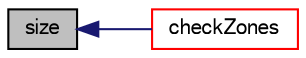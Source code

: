 digraph "size"
{
  bgcolor="transparent";
  edge [fontname="FreeSans",fontsize="10",labelfontname="FreeSans",labelfontsize="10"];
  node [fontname="FreeSans",fontsize="10",shape=record];
  rankdir="LR";
  Node1061 [label="size",height=0.2,width=0.4,color="black", fillcolor="grey75", style="filled", fontcolor="black"];
  Node1061 -> Node1062 [dir="back",color="midnightblue",fontsize="10",style="solid",fontname="FreeSans"];
  Node1062 [label="checkZones",height=0.2,width=0.4,color="red",URL="$a29702.html#af68c0ce74b1ff6da07f8481db8c415ef",tooltip="Check the surface zone definitions. "];
}
